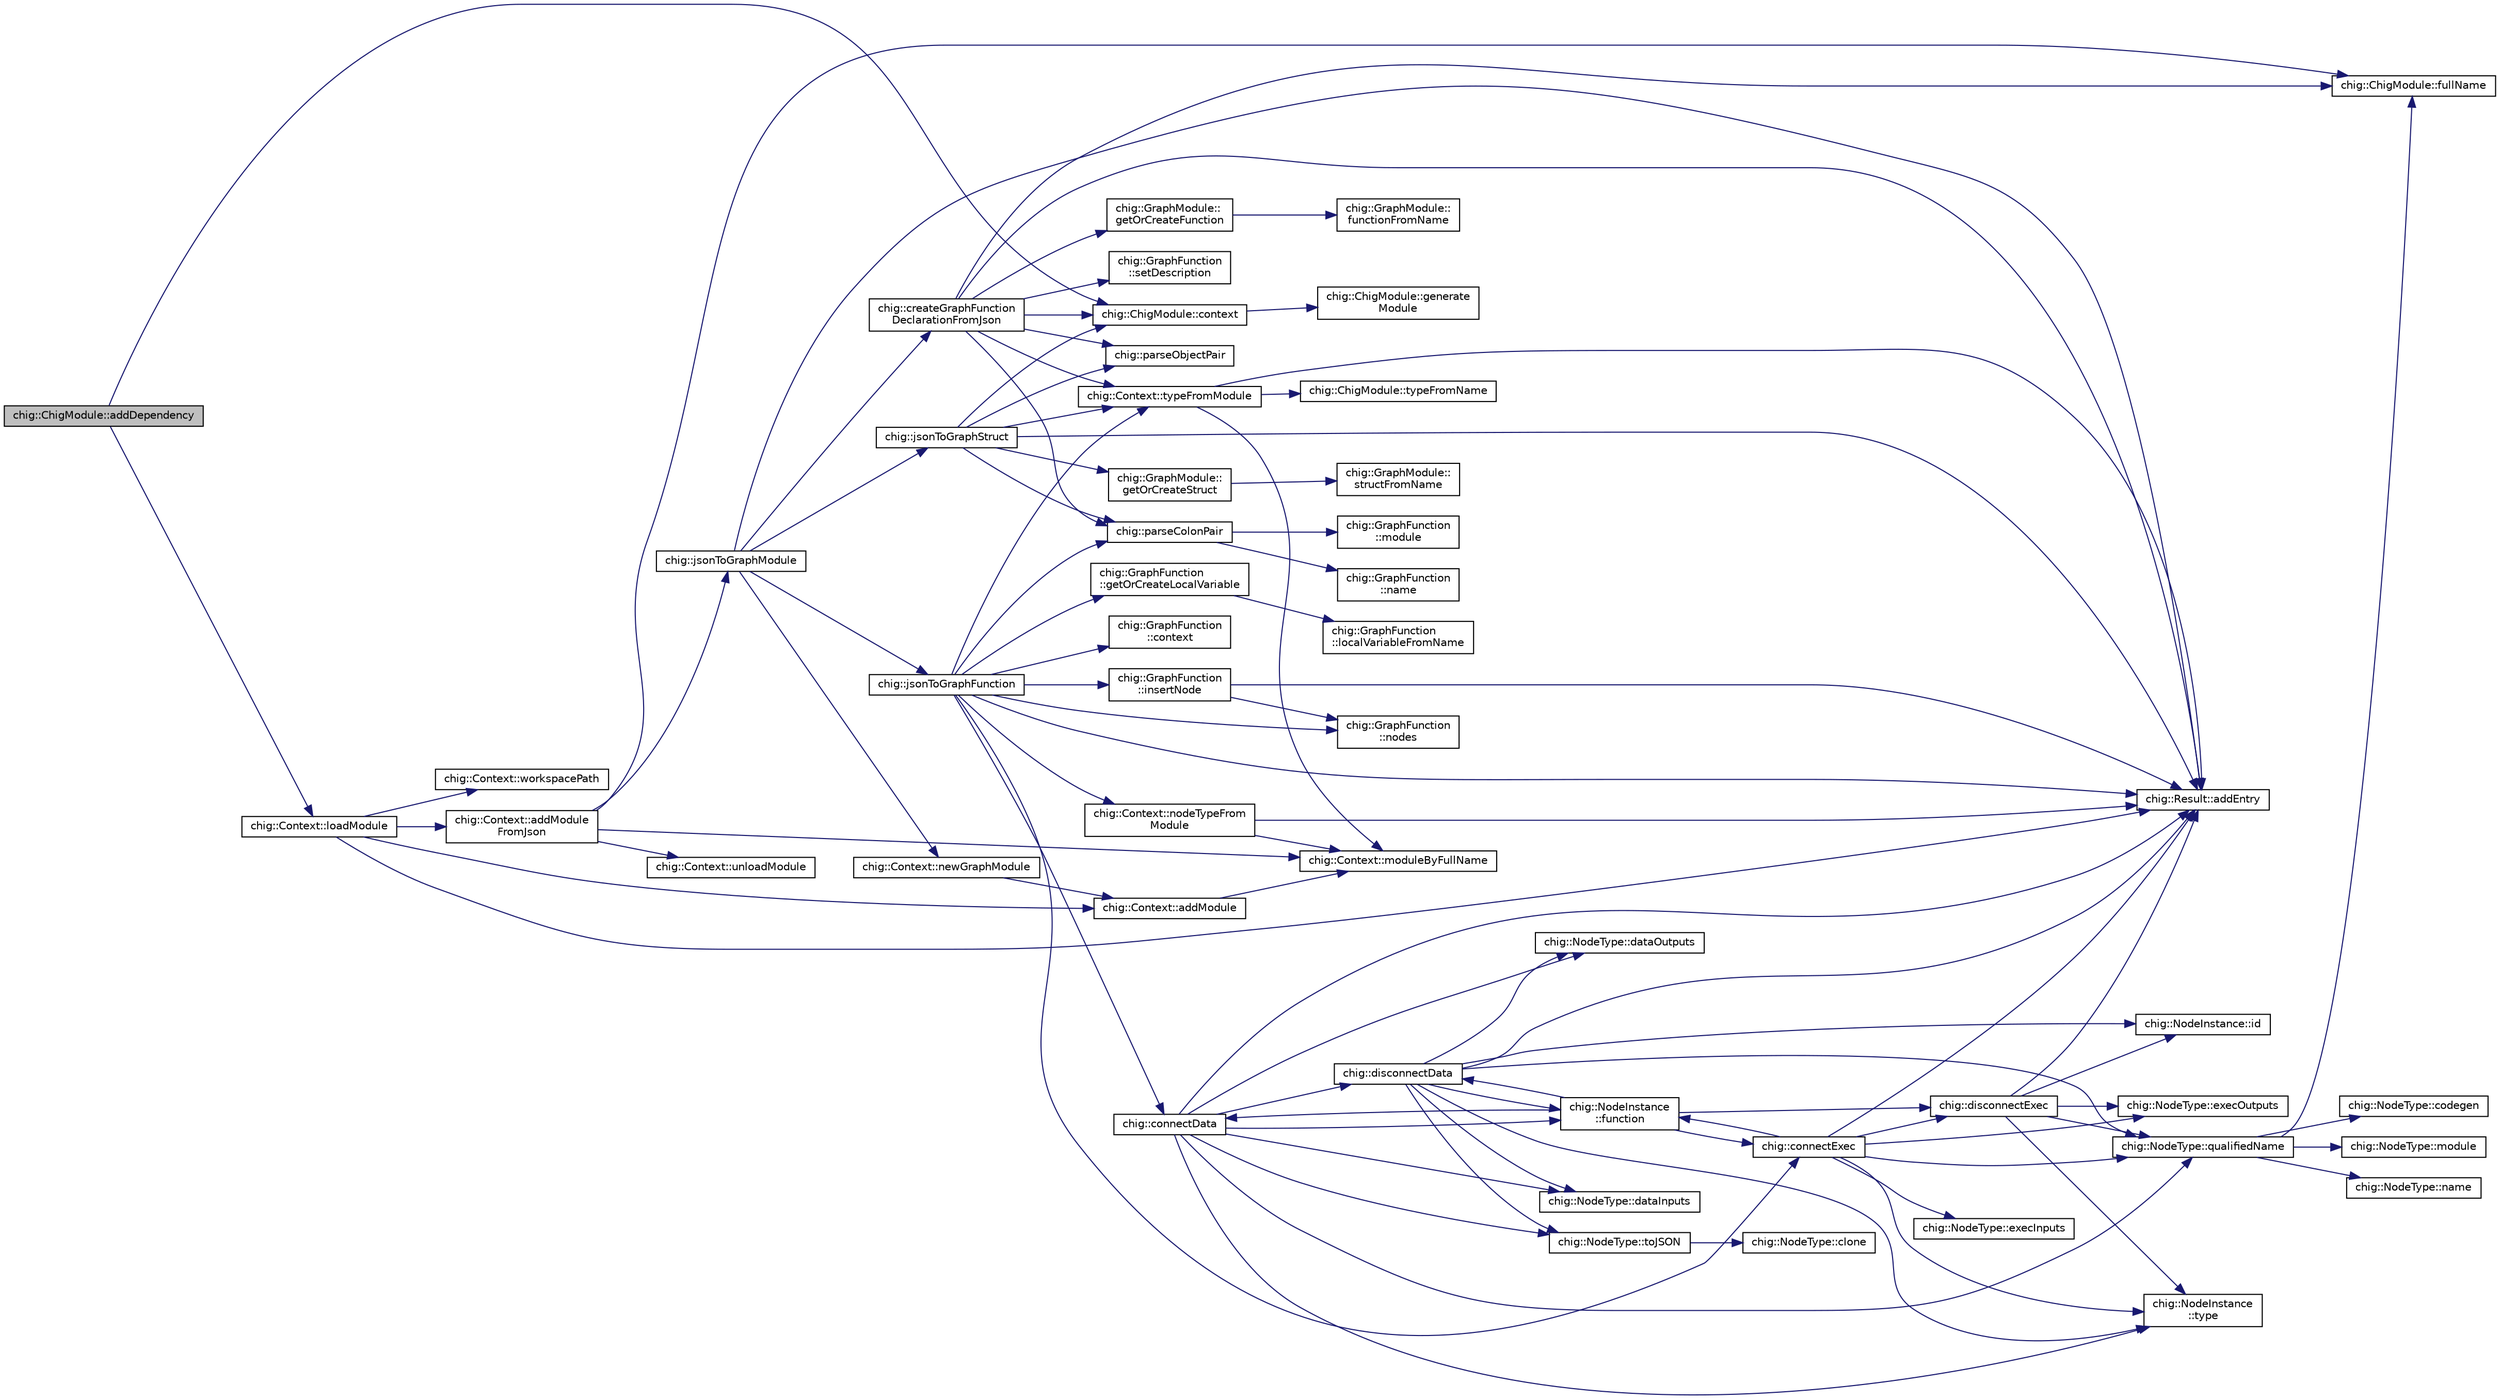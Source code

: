 digraph "chig::ChigModule::addDependency"
{
 // INTERACTIVE_SVG=YES
  edge [fontname="Helvetica",fontsize="10",labelfontname="Helvetica",labelfontsize="10"];
  node [fontname="Helvetica",fontsize="10",shape=record];
  rankdir="LR";
  Node0 [label="chig::ChigModule::addDependency",height=0.2,width=0.4,color="black", fillcolor="grey75", style="filled", fontcolor="black"];
  Node0 -> Node1 [color="midnightblue",fontsize="10",style="solid",fontname="Helvetica"];
  Node1 [label="chig::ChigModule::context",height=0.2,width=0.4,color="black", fillcolor="white", style="filled",URL="$structchig_1_1ChigModule.html#aad81aae17452ddc5fc43809924236385",tooltip="Get the Context that this module belongs to. "];
  Node1 -> Node2 [color="midnightblue",fontsize="10",style="solid",fontname="Helvetica"];
  Node2 [label="chig::ChigModule::generate\lModule",height=0.2,width=0.4,color="black", fillcolor="white", style="filled",URL="$structchig_1_1ChigModule.html#a7864ea1e3388965d05103768757962a4",tooltip="Generate a llvm::Module from the module. "];
  Node0 -> Node3 [color="midnightblue",fontsize="10",style="solid",fontname="Helvetica"];
  Node3 [label="chig::Context::loadModule",height=0.2,width=0.4,color="black", fillcolor="white", style="filled",URL="$structchig_1_1Context.html#a75ab64b58e168998761ed6ebd5e493b2",tooltip="Load a module from disk. "];
  Node3 -> Node4 [color="midnightblue",fontsize="10",style="solid",fontname="Helvetica"];
  Node4 [label="chig::Result::addEntry",height=0.2,width=0.4,color="black", fillcolor="white", style="filled",URL="$structchig_1_1Result.html#aabb30a56760c3a817518912d9eabb491",tooltip="Add a entry to the result, either a warning or an error. "];
  Node3 -> Node5 [color="midnightblue",fontsize="10",style="solid",fontname="Helvetica"];
  Node5 [label="chig::Context::addModule",height=0.2,width=0.4,color="black", fillcolor="white", style="filled",URL="$structchig_1_1Context.html#aa6216fb103dda5088af5ef8ba6f65817",tooltip="Adds a custom module to the Context This usually doesn&#39;t get called, use the gsl::string_span<> overl..."];
  Node5 -> Node6 [color="midnightblue",fontsize="10",style="solid",fontname="Helvetica"];
  Node6 [label="chig::Context::moduleByFullName",height=0.2,width=0.4,color="black", fillcolor="white", style="filled",URL="$structchig_1_1Context.html#ae9794348cb6c594497574b13852d6fd1",tooltip="Gets the module by the full name. "];
  Node3 -> Node7 [color="midnightblue",fontsize="10",style="solid",fontname="Helvetica"];
  Node7 [label="chig::Context::addModule\lFromJson",height=0.2,width=0.4,color="black", fillcolor="white", style="filled",URL="$structchig_1_1Context.html#a077f8ef8c0dd541ec2e2d64bcd8f9fc0",tooltip="Load a module from JSON – avoid this use the string overload. "];
  Node7 -> Node8 [color="midnightblue",fontsize="10",style="solid",fontname="Helvetica"];
  Node8 [label="chig::ChigModule::fullName",height=0.2,width=0.4,color="black", fillcolor="white", style="filled",URL="$structchig_1_1ChigModule.html#ad730121a133fbc474fcb71d49f31f7b3",tooltip="Get the full name of the module. "];
  Node7 -> Node9 [color="midnightblue",fontsize="10",style="solid",fontname="Helvetica"];
  Node9 [label="chig::jsonToGraphModule",height=0.2,width=0.4,color="black", fillcolor="white", style="filled",URL="$namespacechig.html#a3b1bc50c9d7b3cdb17ffcb3ad602f7ab",tooltip="Load a GraphModule from json. "];
  Node9 -> Node4 [color="midnightblue",fontsize="10",style="solid",fontname="Helvetica"];
  Node9 -> Node10 [color="midnightblue",fontsize="10",style="solid",fontname="Helvetica"];
  Node10 [label="chig::createGraphFunction\lDeclarationFromJson",height=0.2,width=0.4,color="black", fillcolor="white", style="filled",URL="$namespacechig.html#a860a6f4d8180f1fb71729896291891b7",tooltip="Create a forward declaration of a function in a module with an empty graph. "];
  Node10 -> Node4 [color="midnightblue",fontsize="10",style="solid",fontname="Helvetica"];
  Node10 -> Node1 [color="midnightblue",fontsize="10",style="solid",fontname="Helvetica"];
  Node10 -> Node8 [color="midnightblue",fontsize="10",style="solid",fontname="Helvetica"];
  Node10 -> Node11 [color="midnightblue",fontsize="10",style="solid",fontname="Helvetica"];
  Node11 [label="chig::GraphModule::\lgetOrCreateFunction",height=0.2,width=0.4,color="black", fillcolor="white", style="filled",URL="$structchig_1_1GraphModule.html#a628d997f3978987e06a1fc05f86aab36",tooltip="Create a new function if it does&#39;t already exist. "];
  Node11 -> Node12 [color="midnightblue",fontsize="10",style="solid",fontname="Helvetica"];
  Node12 [label="chig::GraphModule::\lfunctionFromName",height=0.2,width=0.4,color="black", fillcolor="white", style="filled",URL="$structchig_1_1GraphModule.html#acf2cd8568f77bb56185e87e8ccb5889c",tooltip="Get a function from the name. "];
  Node10 -> Node13 [color="midnightblue",fontsize="10",style="solid",fontname="Helvetica"];
  Node13 [label="chig::parseColonPair",height=0.2,width=0.4,color="black", fillcolor="white", style="filled",URL="$namespacechig.html#afcb097e8f99cd26ed33dd582f0d952f0",tooltip="Parse a colonated pair Example: lang:i32 would turn into {lang, i32}. "];
  Node13 -> Node14 [color="midnightblue",fontsize="10",style="solid",fontname="Helvetica"];
  Node14 [label="chig::GraphFunction\l::module",height=0.2,width=0.4,color="black", fillcolor="white", style="filled",URL="$structchig_1_1GraphFunction.html#a2eddb58def91a9e0fce7212db3834827",tooltip="Get the GraphModule that contains this GraphFunction. "];
  Node13 -> Node15 [color="midnightblue",fontsize="10",style="solid",fontname="Helvetica"];
  Node15 [label="chig::GraphFunction\l::name",height=0.2,width=0.4,color="black", fillcolor="white", style="filled",URL="$structchig_1_1GraphFunction.html#a3291c0b882b4f73e5d60af4ca75b1a37",tooltip="Get the name of the function. "];
  Node10 -> Node16 [color="midnightblue",fontsize="10",style="solid",fontname="Helvetica"];
  Node16 [label="chig::parseObjectPair",height=0.2,width=0.4,color="black", fillcolor="white", style="filled",URL="$namespacechig.html#a6326319f539f0f122c9784079c859bd3",tooltip="Parse something that looks like: {\"hello\": \"there\"} into {\"hello\", \"there\"}. "];
  Node10 -> Node17 [color="midnightblue",fontsize="10",style="solid",fontname="Helvetica"];
  Node17 [label="chig::GraphFunction\l::setDescription",height=0.2,width=0.4,color="black", fillcolor="white", style="filled",URL="$structchig_1_1GraphFunction.html#af4c4bb89b9458debff0efc8f9693d996",tooltip="Set the description of the function. "];
  Node10 -> Node18 [color="midnightblue",fontsize="10",style="solid",fontname="Helvetica"];
  Node18 [label="chig::Context::typeFromModule",height=0.2,width=0.4,color="black", fillcolor="white", style="filled",URL="$structchig_1_1Context.html#a0a1a3f31844162754866d7d0e877e176",tooltip="Gets a DataType from a module. "];
  Node18 -> Node4 [color="midnightblue",fontsize="10",style="solid",fontname="Helvetica"];
  Node18 -> Node6 [color="midnightblue",fontsize="10",style="solid",fontname="Helvetica"];
  Node18 -> Node19 [color="midnightblue",fontsize="10",style="solid",fontname="Helvetica"];
  Node19 [label="chig::ChigModule::typeFromName",height=0.2,width=0.4,color="black", fillcolor="white", style="filled",URL="$structchig_1_1ChigModule.html#a7bb138db48ea320a09312ffd1af0999a",tooltip="Get a DataType from the name. "];
  Node9 -> Node20 [color="midnightblue",fontsize="10",style="solid",fontname="Helvetica"];
  Node20 [label="chig::jsonToGraphFunction",height=0.2,width=0.4,color="black", fillcolor="white", style="filled",URL="$namespacechig.html#a62056798e67720d435705b99f7e16cd0",tooltip="Load a GraphFunction–must already exist (use createGraphFunctionDeclarationFromJson) ..."];
  Node20 -> Node4 [color="midnightblue",fontsize="10",style="solid",fontname="Helvetica"];
  Node20 -> Node21 [color="midnightblue",fontsize="10",style="solid",fontname="Helvetica"];
  Node21 [label="chig::connectData",height=0.2,width=0.4,color="black", fillcolor="white", style="filled",URL="$namespacechig.html#ad3c2fc880f6843f9a8a0f5ee0d62249d",tooltip="Connects two nodes&#39; data connections. "];
  Node21 -> Node4 [color="midnightblue",fontsize="10",style="solid",fontname="Helvetica"];
  Node21 -> Node22 [color="midnightblue",fontsize="10",style="solid",fontname="Helvetica"];
  Node22 [label="chig::NodeType::dataInputs",height=0.2,width=0.4,color="black", fillcolor="white", style="filled",URL="$structchig_1_1NodeType.html#ae03c2c70c06ea281a87b1b40c0514064",tooltip="Get the data inputs for the node. "];
  Node21 -> Node23 [color="midnightblue",fontsize="10",style="solid",fontname="Helvetica"];
  Node23 [label="chig::NodeType::dataOutputs",height=0.2,width=0.4,color="black", fillcolor="white", style="filled",URL="$structchig_1_1NodeType.html#aed44920726e20a4403f3d43f88cadb54",tooltip="Get the data outputs for the node. "];
  Node21 -> Node24 [color="midnightblue",fontsize="10",style="solid",fontname="Helvetica"];
  Node24 [label="chig::disconnectData",height=0.2,width=0.4,color="black", fillcolor="white", style="filled",URL="$namespacechig.html#a26aa6586df79345493de9fc130291c18",tooltip="Disconnect a data connection. "];
  Node24 -> Node4 [color="midnightblue",fontsize="10",style="solid",fontname="Helvetica"];
  Node24 -> Node22 [color="midnightblue",fontsize="10",style="solid",fontname="Helvetica"];
  Node24 -> Node23 [color="midnightblue",fontsize="10",style="solid",fontname="Helvetica"];
  Node24 -> Node25 [color="midnightblue",fontsize="10",style="solid",fontname="Helvetica"];
  Node25 [label="chig::NodeInstance\l::function",height=0.2,width=0.4,color="black", fillcolor="white", style="filled",URL="$structchig_1_1NodeInstance.html#ac06ee5988ee5f130088fee83a550f4d2",tooltip="Get the containing GraphFunction. "];
  Node25 -> Node21 [color="midnightblue",fontsize="10",style="solid",fontname="Helvetica"];
  Node25 -> Node26 [color="midnightblue",fontsize="10",style="solid",fontname="Helvetica"];
  Node26 [label="chig::connectExec",height=0.2,width=0.4,color="black", fillcolor="white", style="filled",URL="$namespacechig.html#a8a2e0029b591b2c20b39d570753f123f",tooltip="Connects two nodes&#39; exec connections. "];
  Node26 -> Node4 [color="midnightblue",fontsize="10",style="solid",fontname="Helvetica"];
  Node26 -> Node27 [color="midnightblue",fontsize="10",style="solid",fontname="Helvetica"];
  Node27 [label="chig::disconnectExec",height=0.2,width=0.4,color="black", fillcolor="white", style="filled",URL="$namespacechig.html#ad24a330508033631ef29b2f6e5cf6210",tooltip="Disconnect a exec connection. "];
  Node27 -> Node4 [color="midnightblue",fontsize="10",style="solid",fontname="Helvetica"];
  Node27 -> Node28 [color="midnightblue",fontsize="10",style="solid",fontname="Helvetica"];
  Node28 [label="chig::NodeType::execOutputs",height=0.2,width=0.4,color="black", fillcolor="white", style="filled",URL="$structchig_1_1NodeType.html#afc4ee5b526c87f79a4b4e2a902e209a8",tooltip="Get the execution outputs for the node. "];
  Node27 -> Node29 [color="midnightblue",fontsize="10",style="solid",fontname="Helvetica"];
  Node29 [label="chig::NodeInstance::id",height=0.2,width=0.4,color="black", fillcolor="white", style="filled",URL="$structchig_1_1NodeInstance.html#a0560b8b35612fc845d6464866c425c71",tooltip="Get the ID of the instance, unique to the graph. "];
  Node27 -> Node30 [color="midnightblue",fontsize="10",style="solid",fontname="Helvetica"];
  Node30 [label="chig::NodeType::qualifiedName",height=0.2,width=0.4,color="black", fillcolor="white", style="filled",URL="$structchig_1_1NodeType.html#aec01c9c30813ec9f0e15dda0f7ae34f3",tooltip="Get the qualified name of the node type, like module.name():name() "];
  Node30 -> Node31 [color="midnightblue",fontsize="10",style="solid",fontname="Helvetica"];
  Node31 [label="chig::NodeType::module",height=0.2,width=0.4,color="black", fillcolor="white", style="filled",URL="$structchig_1_1NodeType.html#ad18d6f37b20e92bcd580bcf7c7504e64",tooltip="Get the ChigModule this NodeType belongs to. "];
  Node30 -> Node8 [color="midnightblue",fontsize="10",style="solid",fontname="Helvetica"];
  Node30 -> Node32 [color="midnightblue",fontsize="10",style="solid",fontname="Helvetica"];
  Node32 [label="chig::NodeType::name",height=0.2,width=0.4,color="black", fillcolor="white", style="filled",URL="$structchig_1_1NodeType.html#aeba0c62eaae2a477171d83a65c877f53",tooltip="Get the name of the NodeType in the ChigModule. "];
  Node30 -> Node33 [color="midnightblue",fontsize="10",style="solid",fontname="Helvetica"];
  Node33 [label="chig::NodeType::codegen",height=0.2,width=0.4,color="black", fillcolor="white", style="filled",URL="$structchig_1_1NodeType.html#a07fe116ce84fbf50afd292e82203aedf",tooltip="A virtual function that is called when this node needs to be called. "];
  Node27 -> Node34 [color="midnightblue",fontsize="10",style="solid",fontname="Helvetica"];
  Node34 [label="chig::NodeInstance\l::type",height=0.2,width=0.4,color="black", fillcolor="white", style="filled",URL="$structchig_1_1NodeInstance.html#a5c9d6934e14f56ff4317ff08e170e83a",tooltip="Get the type of the instance. "];
  Node26 -> Node35 [color="midnightblue",fontsize="10",style="solid",fontname="Helvetica"];
  Node35 [label="chig::NodeType::execInputs",height=0.2,width=0.4,color="black", fillcolor="white", style="filled",URL="$structchig_1_1NodeType.html#ad5ef2ca8fec103e87c31ed39564fa050",tooltip="Get the execution inputs for the node. "];
  Node26 -> Node28 [color="midnightblue",fontsize="10",style="solid",fontname="Helvetica"];
  Node26 -> Node25 [color="midnightblue",fontsize="10",style="solid",fontname="Helvetica"];
  Node26 -> Node30 [color="midnightblue",fontsize="10",style="solid",fontname="Helvetica"];
  Node26 -> Node34 [color="midnightblue",fontsize="10",style="solid",fontname="Helvetica"];
  Node25 -> Node24 [color="midnightblue",fontsize="10",style="solid",fontname="Helvetica"];
  Node25 -> Node27 [color="midnightblue",fontsize="10",style="solid",fontname="Helvetica"];
  Node24 -> Node29 [color="midnightblue",fontsize="10",style="solid",fontname="Helvetica"];
  Node24 -> Node30 [color="midnightblue",fontsize="10",style="solid",fontname="Helvetica"];
  Node24 -> Node36 [color="midnightblue",fontsize="10",style="solid",fontname="Helvetica"];
  Node36 [label="chig::NodeType::toJSON",height=0.2,width=0.4,color="black", fillcolor="white", style="filled",URL="$structchig_1_1NodeType.html#ae32c95d458c85ea3633a3e5cb9fd321c",tooltip="Create the JSON necessary to store the object. "];
  Node36 -> Node37 [color="midnightblue",fontsize="10",style="solid",fontname="Helvetica"];
  Node37 [label="chig::NodeType::clone",height=0.2,width=0.4,color="black", fillcolor="white", style="filled",URL="$structchig_1_1NodeType.html#a4225c75840cda9382e6f5ff169d59513",tooltip="Clones the type. "];
  Node24 -> Node34 [color="midnightblue",fontsize="10",style="solid",fontname="Helvetica"];
  Node21 -> Node25 [color="midnightblue",fontsize="10",style="solid",fontname="Helvetica"];
  Node21 -> Node30 [color="midnightblue",fontsize="10",style="solid",fontname="Helvetica"];
  Node21 -> Node36 [color="midnightblue",fontsize="10",style="solid",fontname="Helvetica"];
  Node21 -> Node34 [color="midnightblue",fontsize="10",style="solid",fontname="Helvetica"];
  Node20 -> Node26 [color="midnightblue",fontsize="10",style="solid",fontname="Helvetica"];
  Node20 -> Node38 [color="midnightblue",fontsize="10",style="solid",fontname="Helvetica"];
  Node38 [label="chig::GraphFunction\l::context",height=0.2,width=0.4,color="black", fillcolor="white", style="filled",URL="$structchig_1_1GraphFunction.html#a1e937f70e87b2d783211f31a6ddfb91c",tooltip="Get the context. "];
  Node20 -> Node39 [color="midnightblue",fontsize="10",style="solid",fontname="Helvetica"];
  Node39 [label="chig::GraphFunction\l::getOrCreateLocalVariable",height=0.2,width=0.4,color="black", fillcolor="white", style="filled",URL="$structchig_1_1GraphFunction.html#a964778b9436923d46b84777331ad008c",tooltip="Create a new local varaible in the module. "];
  Node39 -> Node40 [color="midnightblue",fontsize="10",style="solid",fontname="Helvetica"];
  Node40 [label="chig::GraphFunction\l::localVariableFromName",height=0.2,width=0.4,color="black", fillcolor="white", style="filled",URL="$structchig_1_1GraphFunction.html#a34c7e4d2c114b9ba672a55dc2793f69c",tooltip="Get a local varaible by name. "];
  Node20 -> Node41 [color="midnightblue",fontsize="10",style="solid",fontname="Helvetica"];
  Node41 [label="chig::GraphFunction\l::insertNode",height=0.2,width=0.4,color="black", fillcolor="white", style="filled",URL="$structchig_1_1GraphFunction.html#a42a4f4bd68404961e6c96520e154b656",tooltip="Add a node to the graph. "];
  Node41 -> Node4 [color="midnightblue",fontsize="10",style="solid",fontname="Helvetica"];
  Node41 -> Node42 [color="midnightblue",fontsize="10",style="solid",fontname="Helvetica"];
  Node42 [label="chig::GraphFunction\l::nodes",height=0.2,width=0.4,color="black", fillcolor="white", style="filled",URL="$structchig_1_1GraphFunction.html#a7460b1b14cbf073f576968e1a1ed1cd5",tooltip="Get the nodes in the function Usually called by connectData or connectExec or GraphFunction. "];
  Node20 -> Node42 [color="midnightblue",fontsize="10",style="solid",fontname="Helvetica"];
  Node20 -> Node43 [color="midnightblue",fontsize="10",style="solid",fontname="Helvetica"];
  Node43 [label="chig::Context::nodeTypeFrom\lModule",height=0.2,width=0.4,color="black", fillcolor="white", style="filled",URL="$structchig_1_1Context.html#ae9a1bc6f91e7ee0a5363722e5f8916e3",tooltip="Gets a NodeType from the JSON and name. "];
  Node43 -> Node4 [color="midnightblue",fontsize="10",style="solid",fontname="Helvetica"];
  Node43 -> Node6 [color="midnightblue",fontsize="10",style="solid",fontname="Helvetica"];
  Node20 -> Node13 [color="midnightblue",fontsize="10",style="solid",fontname="Helvetica"];
  Node20 -> Node18 [color="midnightblue",fontsize="10",style="solid",fontname="Helvetica"];
  Node9 -> Node44 [color="midnightblue",fontsize="10",style="solid",fontname="Helvetica"];
  Node44 [label="chig::jsonToGraphStruct",height=0.2,width=0.4,color="black", fillcolor="white", style="filled",URL="$namespacechig.html#a2af3c68005d33184e5e66b35c4737902",tooltip="Load a GraphStruct from json. "];
  Node44 -> Node4 [color="midnightblue",fontsize="10",style="solid",fontname="Helvetica"];
  Node44 -> Node1 [color="midnightblue",fontsize="10",style="solid",fontname="Helvetica"];
  Node44 -> Node45 [color="midnightblue",fontsize="10",style="solid",fontname="Helvetica"];
  Node45 [label="chig::GraphModule::\lgetOrCreateStruct",height=0.2,width=0.4,color="black", fillcolor="white", style="filled",URL="$structchig_1_1GraphModule.html#af766a22d33074aafe823b19218321d6e",tooltip="Create a new struct in the module. "];
  Node45 -> Node46 [color="midnightblue",fontsize="10",style="solid",fontname="Helvetica"];
  Node46 [label="chig::GraphModule::\lstructFromName",height=0.2,width=0.4,color="black", fillcolor="white", style="filled",URL="$structchig_1_1GraphModule.html#a64831f6b192140fb9014025717df72ac",tooltip="Get a struct by name. "];
  Node44 -> Node13 [color="midnightblue",fontsize="10",style="solid",fontname="Helvetica"];
  Node44 -> Node16 [color="midnightblue",fontsize="10",style="solid",fontname="Helvetica"];
  Node44 -> Node18 [color="midnightblue",fontsize="10",style="solid",fontname="Helvetica"];
  Node9 -> Node47 [color="midnightblue",fontsize="10",style="solid",fontname="Helvetica"];
  Node47 [label="chig::Context::newGraphModule",height=0.2,width=0.4,color="black", fillcolor="white", style="filled",URL="$structchig_1_1Context.html#abc23e74bddad2f97fecc6041dee22b2b",tooltip="Create a new GraphModule with the given full name. "];
  Node47 -> Node5 [color="midnightblue",fontsize="10",style="solid",fontname="Helvetica"];
  Node7 -> Node6 [color="midnightblue",fontsize="10",style="solid",fontname="Helvetica"];
  Node7 -> Node48 [color="midnightblue",fontsize="10",style="solid",fontname="Helvetica"];
  Node48 [label="chig::Context::unloadModule",height=0.2,width=0.4,color="black", fillcolor="white", style="filled",URL="$structchig_1_1Context.html#af692ac28d1822e686430bc28228244c5",tooltip="Unloads a module. "];
  Node3 -> Node49 [color="midnightblue",fontsize="10",style="solid",fontname="Helvetica"];
  Node49 [label="chig::Context::workspacePath",height=0.2,width=0.4,color="black", fillcolor="white", style="filled",URL="$structchig_1_1Context.html#a21a5a702d92a00b87700e03782f9cb5f",tooltip="Get the workspace path of the Context. "];
}
